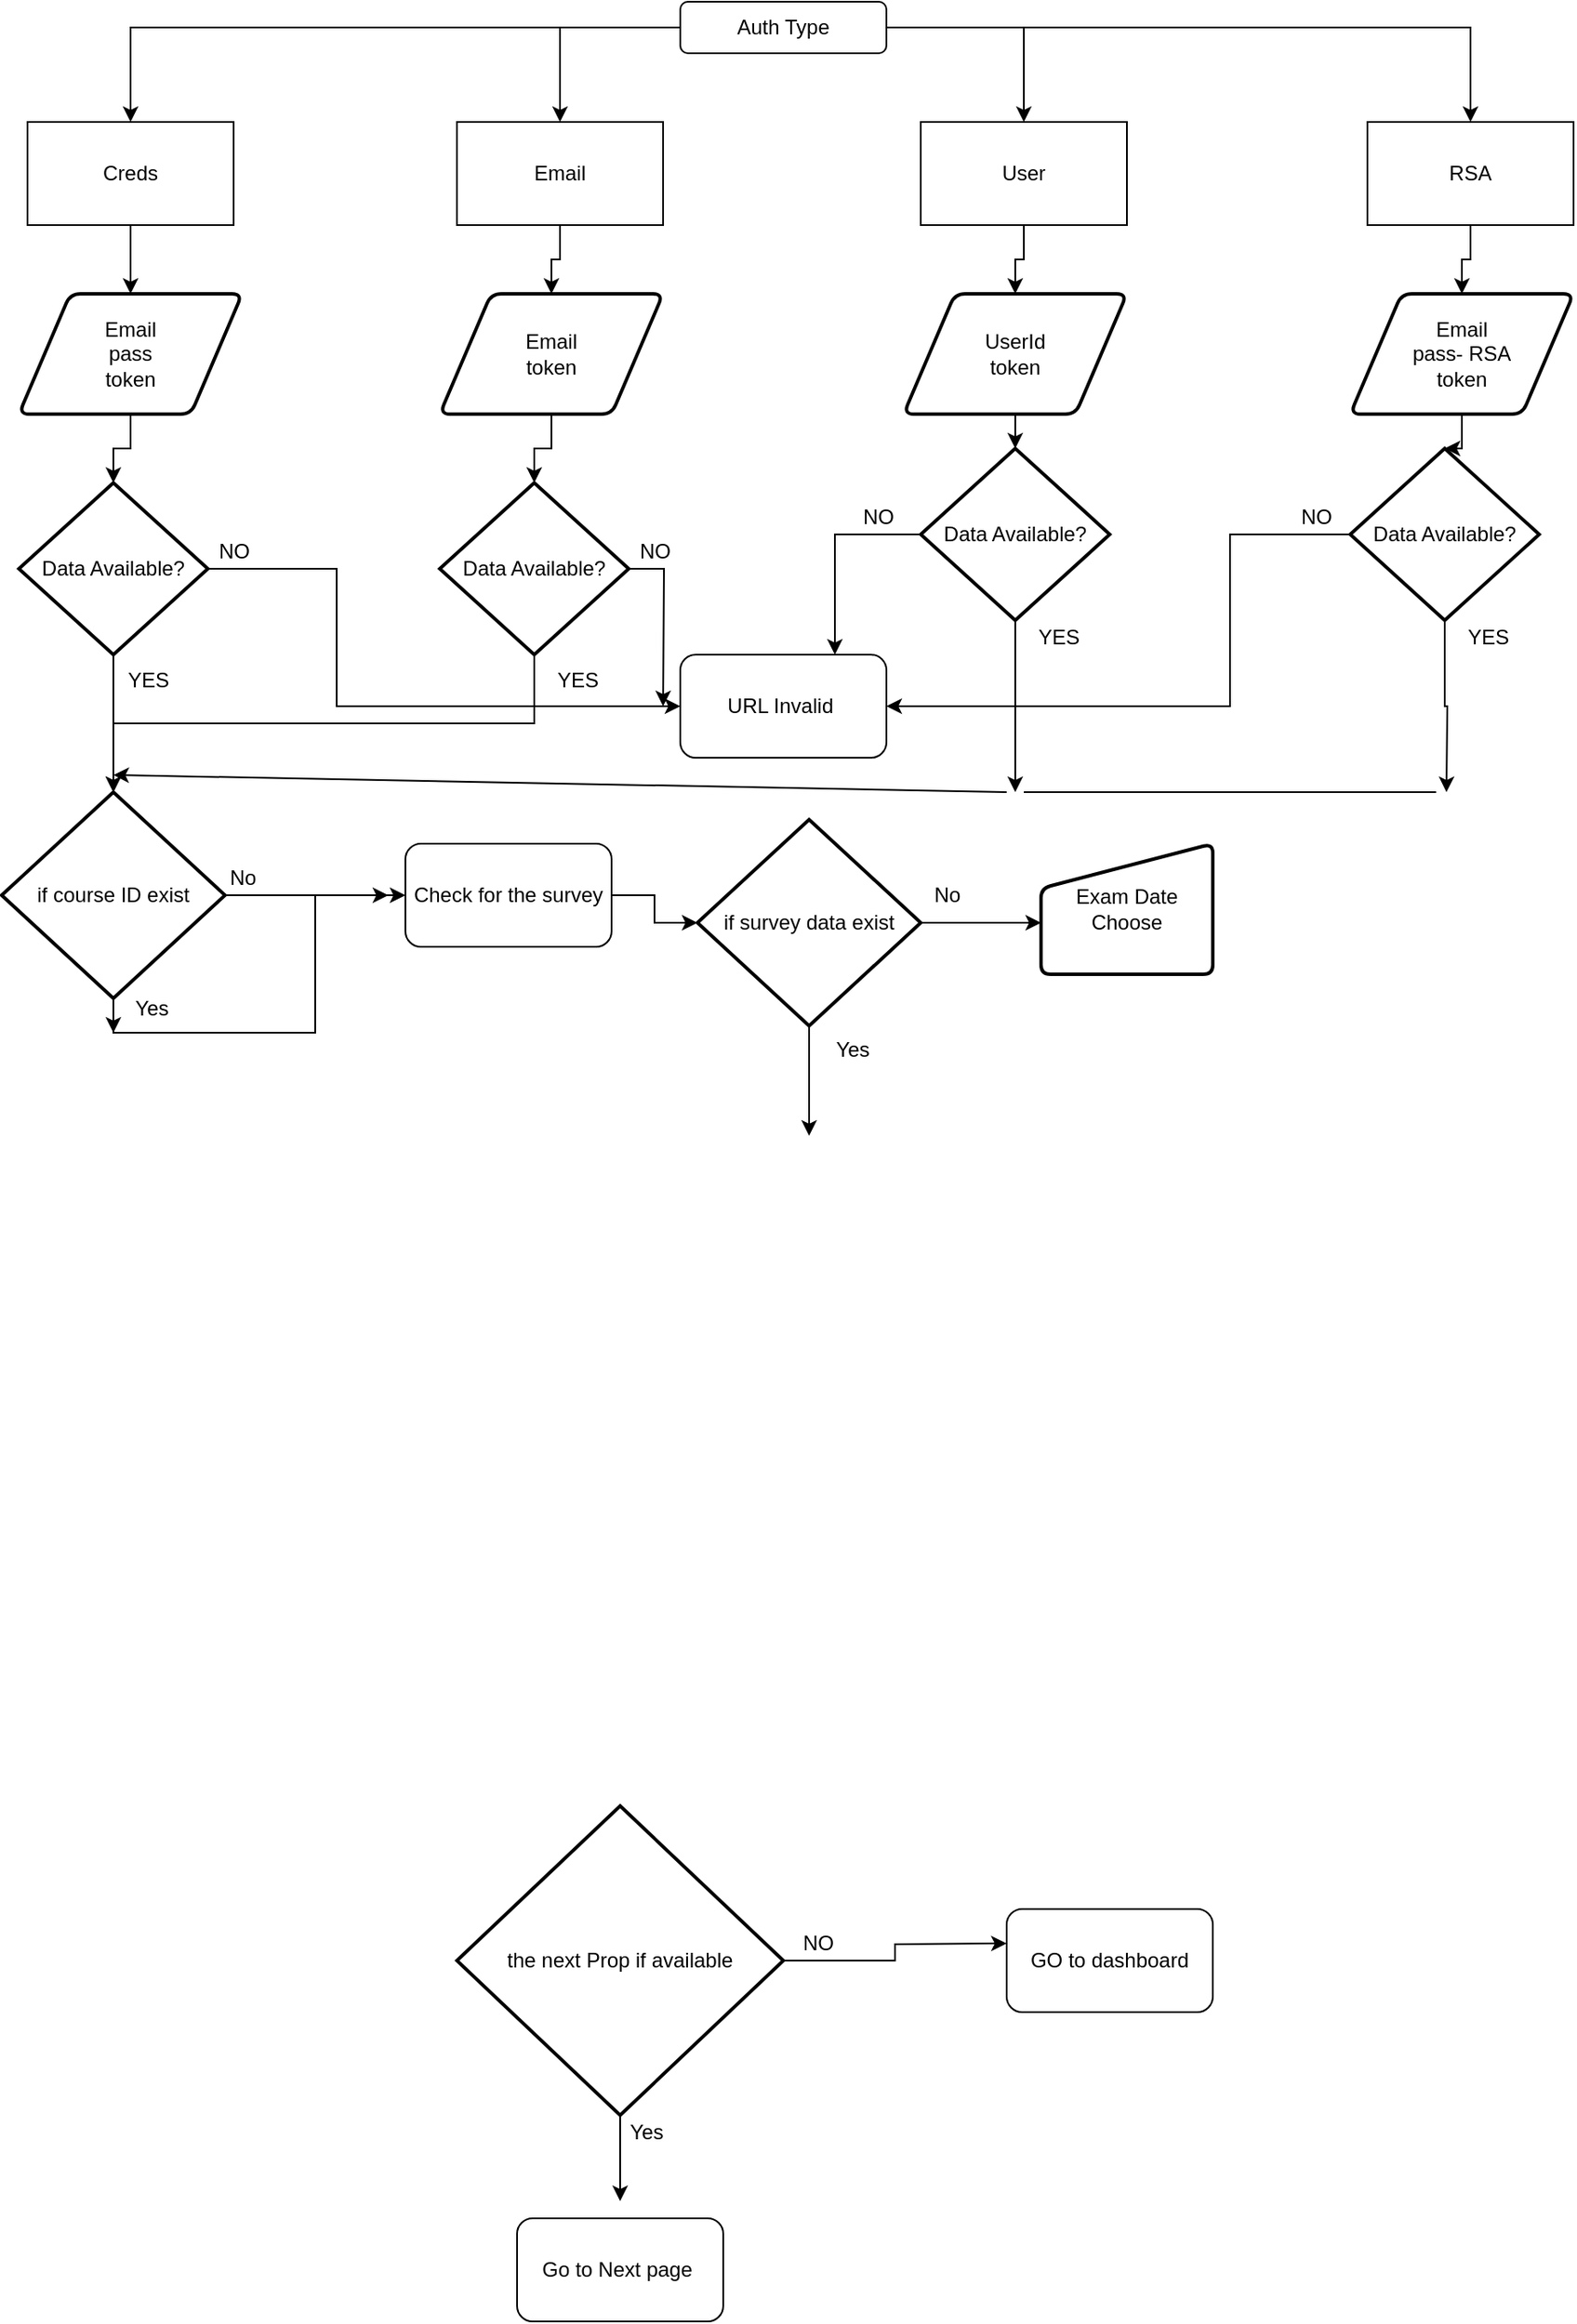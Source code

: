 <mxfile version="13.6.4" type="github">
  <diagram name="Page-1" id="74e2e168-ea6b-b213-b513-2b3c1d86103e">
    <mxGraphModel dx="1422" dy="758" grid="1" gridSize="10" guides="1" tooltips="1" connect="1" arrows="1" fold="1" page="1" pageScale="1" pageWidth="850" pageHeight="1400" background="#ffffff" math="0" shadow="0">
      <root>
        <mxCell id="0" />
        <mxCell id="1" parent="0" />
        <mxCell id="xJg55t27PuIyZlP2slNI-10" style="edgeStyle=orthogonalEdgeStyle;rounded=0;orthogonalLoop=1;jettySize=auto;html=1;entryX=0.5;entryY=0;entryDx=0;entryDy=0;" edge="1" parent="1" source="xJg55t27PuIyZlP2slNI-3" target="xJg55t27PuIyZlP2slNI-4">
          <mxGeometry relative="1" as="geometry" />
        </mxCell>
        <mxCell id="xJg55t27PuIyZlP2slNI-11" style="edgeStyle=orthogonalEdgeStyle;rounded=0;orthogonalLoop=1;jettySize=auto;html=1;" edge="1" parent="1" source="xJg55t27PuIyZlP2slNI-3" target="xJg55t27PuIyZlP2slNI-6">
          <mxGeometry relative="1" as="geometry" />
        </mxCell>
        <mxCell id="xJg55t27PuIyZlP2slNI-12" style="edgeStyle=orthogonalEdgeStyle;rounded=0;orthogonalLoop=1;jettySize=auto;html=1;entryX=0.5;entryY=0;entryDx=0;entryDy=0;" edge="1" parent="1" source="xJg55t27PuIyZlP2slNI-3" target="xJg55t27PuIyZlP2slNI-9">
          <mxGeometry relative="1" as="geometry" />
        </mxCell>
        <mxCell id="xJg55t27PuIyZlP2slNI-13" style="edgeStyle=orthogonalEdgeStyle;rounded=0;orthogonalLoop=1;jettySize=auto;html=1;" edge="1" parent="1" source="xJg55t27PuIyZlP2slNI-3" target="xJg55t27PuIyZlP2slNI-8">
          <mxGeometry relative="1" as="geometry" />
        </mxCell>
        <mxCell id="xJg55t27PuIyZlP2slNI-3" value="Auth Type" style="rounded=1;whiteSpace=wrap;html=1;" vertex="1" parent="1">
          <mxGeometry x="480" y="20" width="120" height="30" as="geometry" />
        </mxCell>
        <mxCell id="xJg55t27PuIyZlP2slNI-15" style="edgeStyle=orthogonalEdgeStyle;rounded=0;orthogonalLoop=1;jettySize=auto;html=1;exitX=0.5;exitY=1;exitDx=0;exitDy=0;entryX=0.5;entryY=0;entryDx=0;entryDy=0;" edge="1" parent="1" source="xJg55t27PuIyZlP2slNI-4" target="xJg55t27PuIyZlP2slNI-14">
          <mxGeometry relative="1" as="geometry" />
        </mxCell>
        <mxCell id="xJg55t27PuIyZlP2slNI-4" value="Creds" style="rounded=0;whiteSpace=wrap;html=1;" vertex="1" parent="1">
          <mxGeometry x="100" y="90" width="120" height="60" as="geometry" />
        </mxCell>
        <mxCell id="xJg55t27PuIyZlP2slNI-19" style="edgeStyle=orthogonalEdgeStyle;rounded=0;orthogonalLoop=1;jettySize=auto;html=1;entryX=0.5;entryY=0;entryDx=0;entryDy=0;" edge="1" parent="1" source="xJg55t27PuIyZlP2slNI-6" target="xJg55t27PuIyZlP2slNI-16">
          <mxGeometry relative="1" as="geometry" />
        </mxCell>
        <mxCell id="xJg55t27PuIyZlP2slNI-6" value="Email" style="rounded=0;whiteSpace=wrap;html=1;" vertex="1" parent="1">
          <mxGeometry x="350" y="90" width="120" height="60" as="geometry" />
        </mxCell>
        <mxCell id="xJg55t27PuIyZlP2slNI-20" style="edgeStyle=orthogonalEdgeStyle;rounded=0;orthogonalLoop=1;jettySize=auto;html=1;" edge="1" parent="1" source="xJg55t27PuIyZlP2slNI-8" target="xJg55t27PuIyZlP2slNI-17">
          <mxGeometry relative="1" as="geometry">
            <mxPoint x="680" y="180" as="targetPoint" />
          </mxGeometry>
        </mxCell>
        <mxCell id="xJg55t27PuIyZlP2slNI-8" value="User" style="rounded=0;whiteSpace=wrap;html=1;" vertex="1" parent="1">
          <mxGeometry x="620" y="90" width="120" height="60" as="geometry" />
        </mxCell>
        <mxCell id="xJg55t27PuIyZlP2slNI-21" style="edgeStyle=orthogonalEdgeStyle;rounded=0;orthogonalLoop=1;jettySize=auto;html=1;entryX=0.5;entryY=0;entryDx=0;entryDy=0;" edge="1" parent="1" source="xJg55t27PuIyZlP2slNI-9" target="xJg55t27PuIyZlP2slNI-18">
          <mxGeometry relative="1" as="geometry" />
        </mxCell>
        <mxCell id="xJg55t27PuIyZlP2slNI-9" value="RSA" style="rounded=0;whiteSpace=wrap;html=1;" vertex="1" parent="1">
          <mxGeometry x="880" y="90" width="120" height="60" as="geometry" />
        </mxCell>
        <mxCell id="xJg55t27PuIyZlP2slNI-26" style="edgeStyle=orthogonalEdgeStyle;rounded=0;orthogonalLoop=1;jettySize=auto;html=1;entryX=0.5;entryY=0;entryDx=0;entryDy=0;entryPerimeter=0;" edge="1" parent="1" source="xJg55t27PuIyZlP2slNI-14" target="xJg55t27PuIyZlP2slNI-22">
          <mxGeometry relative="1" as="geometry" />
        </mxCell>
        <mxCell id="xJg55t27PuIyZlP2slNI-14" value="Email&lt;br&gt;pass&lt;br&gt;token" style="shape=parallelogram;html=1;strokeWidth=2;perimeter=parallelogramPerimeter;whiteSpace=wrap;rounded=1;arcSize=12;size=0.23;" vertex="1" parent="1">
          <mxGeometry x="95" y="190" width="130" height="70" as="geometry" />
        </mxCell>
        <mxCell id="xJg55t27PuIyZlP2slNI-27" style="edgeStyle=orthogonalEdgeStyle;rounded=0;orthogonalLoop=1;jettySize=auto;html=1;entryX=0.5;entryY=0;entryDx=0;entryDy=0;entryPerimeter=0;" edge="1" parent="1" source="xJg55t27PuIyZlP2slNI-16" target="xJg55t27PuIyZlP2slNI-23">
          <mxGeometry relative="1" as="geometry" />
        </mxCell>
        <mxCell id="xJg55t27PuIyZlP2slNI-16" value="Email&lt;br&gt;token" style="shape=parallelogram;html=1;strokeWidth=2;perimeter=parallelogramPerimeter;whiteSpace=wrap;rounded=1;arcSize=12;size=0.23;" vertex="1" parent="1">
          <mxGeometry x="340" y="190" width="130" height="70" as="geometry" />
        </mxCell>
        <mxCell id="xJg55t27PuIyZlP2slNI-28" style="edgeStyle=orthogonalEdgeStyle;rounded=0;orthogonalLoop=1;jettySize=auto;html=1;exitX=0.5;exitY=1;exitDx=0;exitDy=0;" edge="1" parent="1" source="xJg55t27PuIyZlP2slNI-17" target="xJg55t27PuIyZlP2slNI-24">
          <mxGeometry relative="1" as="geometry" />
        </mxCell>
        <mxCell id="xJg55t27PuIyZlP2slNI-17" value="UserId&lt;br&gt;token" style="shape=parallelogram;html=1;strokeWidth=2;perimeter=parallelogramPerimeter;whiteSpace=wrap;rounded=1;arcSize=12;size=0.23;" vertex="1" parent="1">
          <mxGeometry x="610" y="190" width="130" height="70" as="geometry" />
        </mxCell>
        <mxCell id="xJg55t27PuIyZlP2slNI-29" style="edgeStyle=orthogonalEdgeStyle;rounded=0;orthogonalLoop=1;jettySize=auto;html=1;exitX=0.5;exitY=1;exitDx=0;exitDy=0;" edge="1" parent="1" source="xJg55t27PuIyZlP2slNI-18" target="xJg55t27PuIyZlP2slNI-25">
          <mxGeometry relative="1" as="geometry" />
        </mxCell>
        <mxCell id="xJg55t27PuIyZlP2slNI-18" value="Email&lt;br&gt;pass- RSA&lt;br&gt;token" style="shape=parallelogram;html=1;strokeWidth=2;perimeter=parallelogramPerimeter;whiteSpace=wrap;rounded=1;arcSize=12;size=0.23;" vertex="1" parent="1">
          <mxGeometry x="870" y="190" width="130" height="70" as="geometry" />
        </mxCell>
        <mxCell id="xJg55t27PuIyZlP2slNI-30" style="edgeStyle=orthogonalEdgeStyle;rounded=0;orthogonalLoop=1;jettySize=auto;html=1;" edge="1" parent="1" source="xJg55t27PuIyZlP2slNI-22" target="xJg55t27PuIyZlP2slNI-31">
          <mxGeometry relative="1" as="geometry">
            <mxPoint x="310" y="510" as="targetPoint" />
            <Array as="points">
              <mxPoint x="280" y="350" />
              <mxPoint x="280" y="430" />
            </Array>
          </mxGeometry>
        </mxCell>
        <mxCell id="xJg55t27PuIyZlP2slNI-43" style="edgeStyle=orthogonalEdgeStyle;rounded=0;orthogonalLoop=1;jettySize=auto;html=1;" edge="1" parent="1" source="xJg55t27PuIyZlP2slNI-22">
          <mxGeometry relative="1" as="geometry">
            <mxPoint x="150" y="480" as="targetPoint" />
          </mxGeometry>
        </mxCell>
        <mxCell id="xJg55t27PuIyZlP2slNI-22" value="Data Available?" style="strokeWidth=2;html=1;shape=mxgraph.flowchart.decision;whiteSpace=wrap;" vertex="1" parent="1">
          <mxGeometry x="95" y="300" width="110" height="100" as="geometry" />
        </mxCell>
        <mxCell id="xJg55t27PuIyZlP2slNI-39" style="edgeStyle=orthogonalEdgeStyle;rounded=0;orthogonalLoop=1;jettySize=auto;html=1;exitX=1;exitY=0.5;exitDx=0;exitDy=0;exitPerimeter=0;" edge="1" parent="1" source="xJg55t27PuIyZlP2slNI-23">
          <mxGeometry relative="1" as="geometry">
            <mxPoint x="470" y="430" as="targetPoint" />
          </mxGeometry>
        </mxCell>
        <mxCell id="xJg55t27PuIyZlP2slNI-44" style="edgeStyle=orthogonalEdgeStyle;rounded=0;orthogonalLoop=1;jettySize=auto;html=1;exitX=0.5;exitY=1;exitDx=0;exitDy=0;exitPerimeter=0;" edge="1" parent="1" source="xJg55t27PuIyZlP2slNI-23" target="xJg55t27PuIyZlP2slNI-42">
          <mxGeometry relative="1" as="geometry" />
        </mxCell>
        <mxCell id="xJg55t27PuIyZlP2slNI-23" value="Data Available?" style="strokeWidth=2;html=1;shape=mxgraph.flowchart.decision;whiteSpace=wrap;" vertex="1" parent="1">
          <mxGeometry x="340" y="300" width="110" height="100" as="geometry" />
        </mxCell>
        <mxCell id="xJg55t27PuIyZlP2slNI-33" style="edgeStyle=orthogonalEdgeStyle;rounded=0;orthogonalLoop=1;jettySize=auto;html=1;exitX=0;exitY=0.5;exitDx=0;exitDy=0;exitPerimeter=0;entryX=0.75;entryY=0;entryDx=0;entryDy=0;" edge="1" parent="1" source="xJg55t27PuIyZlP2slNI-24" target="xJg55t27PuIyZlP2slNI-31">
          <mxGeometry relative="1" as="geometry" />
        </mxCell>
        <mxCell id="xJg55t27PuIyZlP2slNI-46" style="edgeStyle=orthogonalEdgeStyle;rounded=0;orthogonalLoop=1;jettySize=auto;html=1;" edge="1" parent="1" source="xJg55t27PuIyZlP2slNI-24">
          <mxGeometry relative="1" as="geometry">
            <mxPoint x="675" y="480" as="targetPoint" />
          </mxGeometry>
        </mxCell>
        <mxCell id="xJg55t27PuIyZlP2slNI-24" value="Data Available?" style="strokeWidth=2;html=1;shape=mxgraph.flowchart.decision;whiteSpace=wrap;" vertex="1" parent="1">
          <mxGeometry x="620" y="280" width="110" height="100" as="geometry" />
        </mxCell>
        <mxCell id="xJg55t27PuIyZlP2slNI-34" style="edgeStyle=orthogonalEdgeStyle;rounded=0;orthogonalLoop=1;jettySize=auto;html=1;exitX=0;exitY=0.5;exitDx=0;exitDy=0;exitPerimeter=0;entryX=1;entryY=0.5;entryDx=0;entryDy=0;" edge="1" parent="1" source="xJg55t27PuIyZlP2slNI-25" target="xJg55t27PuIyZlP2slNI-31">
          <mxGeometry relative="1" as="geometry">
            <Array as="points">
              <mxPoint x="800" y="330" />
              <mxPoint x="800" y="430" />
            </Array>
          </mxGeometry>
        </mxCell>
        <mxCell id="xJg55t27PuIyZlP2slNI-51" style="edgeStyle=orthogonalEdgeStyle;rounded=0;orthogonalLoop=1;jettySize=auto;html=1;" edge="1" parent="1" source="xJg55t27PuIyZlP2slNI-25">
          <mxGeometry relative="1" as="geometry">
            <mxPoint x="926" y="480" as="targetPoint" />
          </mxGeometry>
        </mxCell>
        <mxCell id="xJg55t27PuIyZlP2slNI-25" value="Data Available?" style="strokeWidth=2;html=1;shape=mxgraph.flowchart.decision;whiteSpace=wrap;" vertex="1" parent="1">
          <mxGeometry x="870" y="280" width="110" height="100" as="geometry" />
        </mxCell>
        <mxCell id="xJg55t27PuIyZlP2slNI-31" value="URL Invalid&amp;nbsp;" style="rounded=1;whiteSpace=wrap;html=1;" vertex="1" parent="1">
          <mxGeometry x="480" y="400" width="120" height="60" as="geometry" />
        </mxCell>
        <mxCell id="xJg55t27PuIyZlP2slNI-36" value="NO" style="text;html=1;align=center;verticalAlign=middle;resizable=0;points=[];autosize=1;" vertex="1" parent="1">
          <mxGeometry x="835" y="310" width="30" height="20" as="geometry" />
        </mxCell>
        <mxCell id="xJg55t27PuIyZlP2slNI-37" value="NO" style="text;html=1;align=center;verticalAlign=middle;resizable=0;points=[];autosize=1;" vertex="1" parent="1">
          <mxGeometry x="580" y="310" width="30" height="20" as="geometry" />
        </mxCell>
        <mxCell id="xJg55t27PuIyZlP2slNI-38" value="NO" style="text;html=1;align=center;verticalAlign=middle;resizable=0;points=[];autosize=1;" vertex="1" parent="1">
          <mxGeometry x="450" y="330" width="30" height="20" as="geometry" />
        </mxCell>
        <mxCell id="xJg55t27PuIyZlP2slNI-40" value="NO" style="text;html=1;align=center;verticalAlign=middle;resizable=0;points=[];autosize=1;" vertex="1" parent="1">
          <mxGeometry x="205" y="330" width="30" height="20" as="geometry" />
        </mxCell>
        <mxCell id="xJg55t27PuIyZlP2slNI-54" style="edgeStyle=orthogonalEdgeStyle;rounded=0;orthogonalLoop=1;jettySize=auto;html=1;" edge="1" parent="1" source="xJg55t27PuIyZlP2slNI-42">
          <mxGeometry relative="1" as="geometry">
            <mxPoint x="150" y="620" as="targetPoint" />
          </mxGeometry>
        </mxCell>
        <mxCell id="xJg55t27PuIyZlP2slNI-56" style="edgeStyle=orthogonalEdgeStyle;rounded=0;orthogonalLoop=1;jettySize=auto;html=1;" edge="1" parent="1" source="xJg55t27PuIyZlP2slNI-42">
          <mxGeometry relative="1" as="geometry">
            <mxPoint x="310" y="540" as="targetPoint" />
          </mxGeometry>
        </mxCell>
        <mxCell id="xJg55t27PuIyZlP2slNI-64" style="edgeStyle=orthogonalEdgeStyle;rounded=0;orthogonalLoop=1;jettySize=auto;html=1;exitX=0.5;exitY=1;exitDx=0;exitDy=0;exitPerimeter=0;" edge="1" parent="1" source="xJg55t27PuIyZlP2slNI-42" target="xJg55t27PuIyZlP2slNI-62">
          <mxGeometry relative="1" as="geometry" />
        </mxCell>
        <mxCell id="xJg55t27PuIyZlP2slNI-42" value="if course ID exist" style="strokeWidth=2;html=1;shape=mxgraph.flowchart.decision;whiteSpace=wrap;" vertex="1" parent="1">
          <mxGeometry x="85" y="480" width="130" height="120" as="geometry" />
        </mxCell>
        <mxCell id="xJg55t27PuIyZlP2slNI-48" value="YES" style="text;html=1;align=center;verticalAlign=middle;resizable=0;points=[];autosize=1;" vertex="1" parent="1">
          <mxGeometry x="150" y="405" width="40" height="20" as="geometry" />
        </mxCell>
        <mxCell id="xJg55t27PuIyZlP2slNI-49" value="YES" style="text;html=1;align=center;verticalAlign=middle;resizable=0;points=[];autosize=1;" vertex="1" parent="1">
          <mxGeometry x="400" y="405" width="40" height="20" as="geometry" />
        </mxCell>
        <mxCell id="xJg55t27PuIyZlP2slNI-50" value="YES" style="text;html=1;align=center;verticalAlign=middle;resizable=0;points=[];autosize=1;" vertex="1" parent="1">
          <mxGeometry x="680" y="380" width="40" height="20" as="geometry" />
        </mxCell>
        <mxCell id="xJg55t27PuIyZlP2slNI-52" value="YES" style="text;html=1;align=center;verticalAlign=middle;resizable=0;points=[];autosize=1;" vertex="1" parent="1">
          <mxGeometry x="930" y="380" width="40" height="20" as="geometry" />
        </mxCell>
        <mxCell id="xJg55t27PuIyZlP2slNI-55" value="Yes" style="text;html=1;align=center;verticalAlign=middle;resizable=0;points=[];autosize=1;" vertex="1" parent="1">
          <mxGeometry x="152" y="596" width="40" height="20" as="geometry" />
        </mxCell>
        <mxCell id="xJg55t27PuIyZlP2slNI-57" value="No" style="text;html=1;align=center;verticalAlign=middle;resizable=0;points=[];autosize=1;" vertex="1" parent="1">
          <mxGeometry x="210" y="520" width="30" height="20" as="geometry" />
        </mxCell>
        <mxCell id="xJg55t27PuIyZlP2slNI-59" value="" style="endArrow=classic;html=1;" edge="1" parent="1">
          <mxGeometry width="50" height="50" relative="1" as="geometry">
            <mxPoint x="670" y="480" as="sourcePoint" />
            <mxPoint x="150" y="470" as="targetPoint" />
          </mxGeometry>
        </mxCell>
        <mxCell id="xJg55t27PuIyZlP2slNI-61" value="" style="endArrow=none;html=1;" edge="1" parent="1">
          <mxGeometry width="50" height="50" relative="1" as="geometry">
            <mxPoint x="680" y="480" as="sourcePoint" />
            <mxPoint x="920" y="480" as="targetPoint" />
          </mxGeometry>
        </mxCell>
        <mxCell id="xJg55t27PuIyZlP2slNI-66" style="edgeStyle=orthogonalEdgeStyle;rounded=0;orthogonalLoop=1;jettySize=auto;html=1;entryX=0;entryY=0.5;entryDx=0;entryDy=0;entryPerimeter=0;" edge="1" parent="1" source="xJg55t27PuIyZlP2slNI-62" target="xJg55t27PuIyZlP2slNI-65">
          <mxGeometry relative="1" as="geometry" />
        </mxCell>
        <mxCell id="xJg55t27PuIyZlP2slNI-62" value="Check for the survey" style="rounded=1;whiteSpace=wrap;html=1;" vertex="1" parent="1">
          <mxGeometry x="320" y="510" width="120" height="60" as="geometry" />
        </mxCell>
        <mxCell id="xJg55t27PuIyZlP2slNI-67" style="edgeStyle=orthogonalEdgeStyle;rounded=0;orthogonalLoop=1;jettySize=auto;html=1;exitX=1;exitY=0.5;exitDx=0;exitDy=0;exitPerimeter=0;" edge="1" parent="1" source="xJg55t27PuIyZlP2slNI-65">
          <mxGeometry relative="1" as="geometry">
            <mxPoint x="690" y="556" as="targetPoint" />
          </mxGeometry>
        </mxCell>
        <mxCell id="xJg55t27PuIyZlP2slNI-68" style="edgeStyle=orthogonalEdgeStyle;rounded=0;orthogonalLoop=1;jettySize=auto;html=1;exitX=0.5;exitY=1;exitDx=0;exitDy=0;exitPerimeter=0;" edge="1" parent="1" source="xJg55t27PuIyZlP2slNI-65">
          <mxGeometry relative="1" as="geometry">
            <mxPoint x="555" y="680" as="targetPoint" />
          </mxGeometry>
        </mxCell>
        <mxCell id="xJg55t27PuIyZlP2slNI-65" value="if survey data exist" style="strokeWidth=2;html=1;shape=mxgraph.flowchart.decision;whiteSpace=wrap;" vertex="1" parent="1">
          <mxGeometry x="490" y="496" width="130" height="120" as="geometry" />
        </mxCell>
        <mxCell id="xJg55t27PuIyZlP2slNI-69" value="Yes" style="text;html=1;align=center;verticalAlign=middle;resizable=0;points=[];autosize=1;" vertex="1" parent="1">
          <mxGeometry x="560" y="620" width="40" height="20" as="geometry" />
        </mxCell>
        <mxCell id="xJg55t27PuIyZlP2slNI-70" value="No" style="text;html=1;align=center;verticalAlign=middle;resizable=0;points=[];autosize=1;" vertex="1" parent="1">
          <mxGeometry x="620" y="530" width="30" height="20" as="geometry" />
        </mxCell>
        <mxCell id="xJg55t27PuIyZlP2slNI-71" value="Exam Date Choose" style="html=1;strokeWidth=2;shape=manualInput;whiteSpace=wrap;rounded=1;size=26;arcSize=11;" vertex="1" parent="1">
          <mxGeometry x="690" y="510" width="100" height="76" as="geometry" />
        </mxCell>
        <mxCell id="xJg55t27PuIyZlP2slNI-81" value="" style="group" vertex="1" connectable="0" parent="1">
          <mxGeometry x="350" y="1070" width="440" height="300" as="geometry" />
        </mxCell>
        <mxCell id="xJg55t27PuIyZlP2slNI-74" style="edgeStyle=orthogonalEdgeStyle;rounded=0;orthogonalLoop=1;jettySize=auto;html=1;exitX=0.5;exitY=1;exitDx=0;exitDy=0;exitPerimeter=0;" edge="1" parent="xJg55t27PuIyZlP2slNI-81" source="xJg55t27PuIyZlP2slNI-72">
          <mxGeometry relative="1" as="geometry">
            <mxPoint x="95" y="230" as="targetPoint" />
          </mxGeometry>
        </mxCell>
        <mxCell id="xJg55t27PuIyZlP2slNI-76" style="edgeStyle=orthogonalEdgeStyle;rounded=0;orthogonalLoop=1;jettySize=auto;html=1;exitX=1;exitY=0.5;exitDx=0;exitDy=0;exitPerimeter=0;" edge="1" parent="xJg55t27PuIyZlP2slNI-81" source="xJg55t27PuIyZlP2slNI-72">
          <mxGeometry relative="1" as="geometry">
            <mxPoint x="320" y="80" as="targetPoint" />
          </mxGeometry>
        </mxCell>
        <mxCell id="xJg55t27PuIyZlP2slNI-80" value="" style="group" vertex="1" connectable="0" parent="xJg55t27PuIyZlP2slNI-81">
          <mxGeometry width="440" height="300" as="geometry" />
        </mxCell>
        <mxCell id="xJg55t27PuIyZlP2slNI-72" value="the next Prop if available" style="strokeWidth=2;html=1;shape=mxgraph.flowchart.decision;whiteSpace=wrap;" vertex="1" parent="xJg55t27PuIyZlP2slNI-80">
          <mxGeometry width="190" height="180" as="geometry" />
        </mxCell>
        <mxCell id="xJg55t27PuIyZlP2slNI-75" value="Yes" style="text;html=1;align=center;verticalAlign=middle;resizable=0;points=[];autosize=1;" vertex="1" parent="xJg55t27PuIyZlP2slNI-80">
          <mxGeometry x="90" y="180" width="40" height="20" as="geometry" />
        </mxCell>
        <mxCell id="xJg55t27PuIyZlP2slNI-77" value="NO" style="text;html=1;align=center;verticalAlign=middle;resizable=0;points=[];autosize=1;" vertex="1" parent="xJg55t27PuIyZlP2slNI-80">
          <mxGeometry x="195" y="70" width="30" height="20" as="geometry" />
        </mxCell>
        <mxCell id="xJg55t27PuIyZlP2slNI-78" value="GO to dashboard" style="rounded=1;whiteSpace=wrap;html=1;" vertex="1" parent="xJg55t27PuIyZlP2slNI-80">
          <mxGeometry x="320" y="60" width="120" height="60" as="geometry" />
        </mxCell>
        <mxCell id="xJg55t27PuIyZlP2slNI-79" value="Go to Next page&amp;nbsp;" style="rounded=1;whiteSpace=wrap;html=1;" vertex="1" parent="xJg55t27PuIyZlP2slNI-80">
          <mxGeometry x="35" y="240" width="120" height="60" as="geometry" />
        </mxCell>
      </root>
    </mxGraphModel>
  </diagram>
</mxfile>
